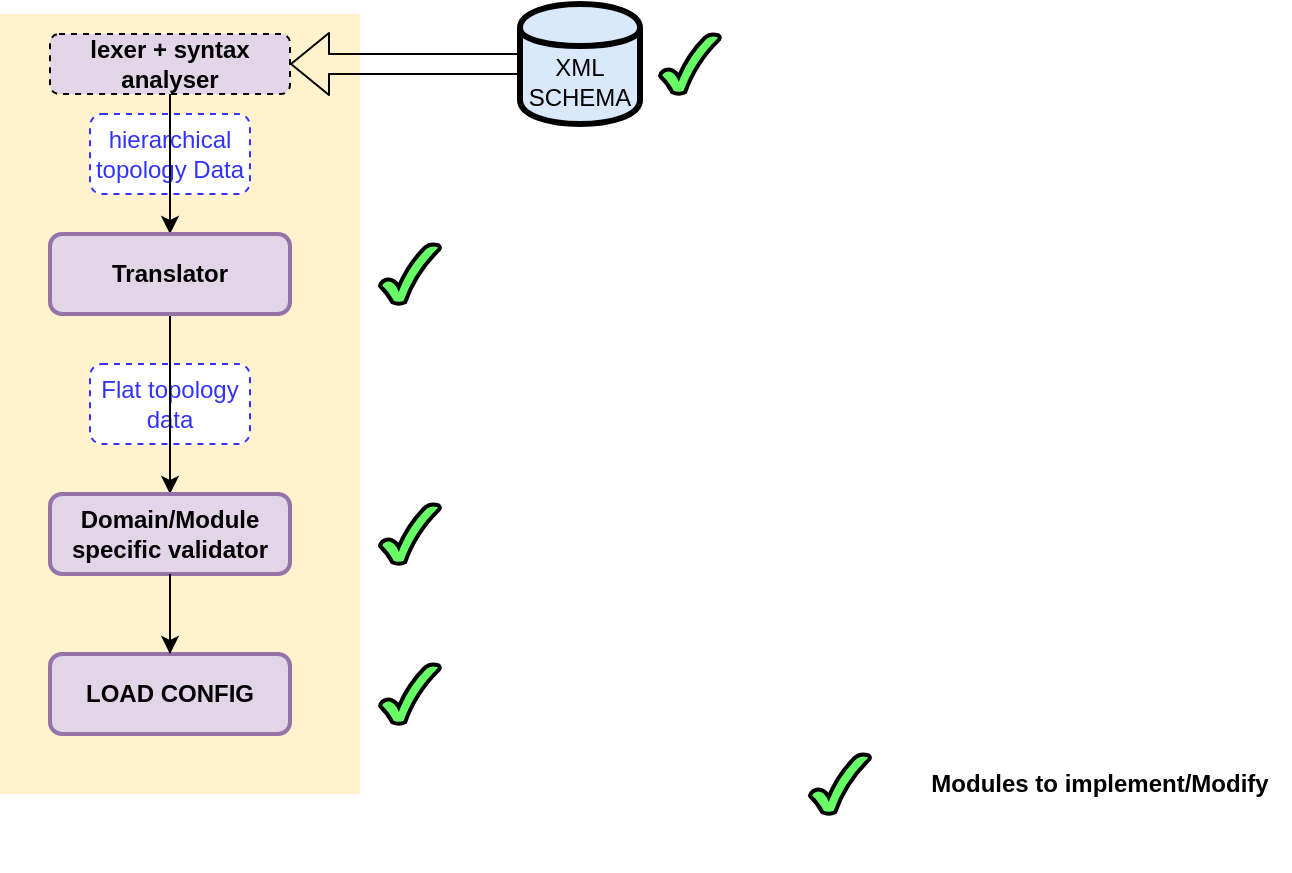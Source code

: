 <mxfile version="11.0.8" type="github"><diagram id="WUkLrTjc6pfQje6Lp3A3" name="Page-1"><mxGraphModel dx="1307" dy="1005" grid="1" gridSize="10" guides="1" tooltips="1" connect="1" arrows="1" fold="1" page="1" pageScale="1" pageWidth="850" pageHeight="1100" math="0" shadow="0"><root><mxCell id="0"/><mxCell id="1" parent="0"/><mxCell id="OYM6YsKHPWjOjZDcMZ7W-4" value="" style="rounded=0;whiteSpace=wrap;html=1;fillColor=#fff2cc;strokeColor=none;" parent="1" vertex="1"><mxGeometry x="140" y="320" width="180" height="390" as="geometry"/></mxCell><mxCell id="OYM6YsKHPWjOjZDcMZ7W-22" value="&lt;font color=&quot;#3333ff&quot;&gt;Flat topology data&lt;/font&gt;" style="rounded=1;whiteSpace=wrap;html=1;dashed=1;strokeColor=#3333FF;" parent="1" vertex="1"><mxGeometry x="185" y="495" width="80" height="40" as="geometry"/></mxCell><mxCell id="OYM6YsKHPWjOjZDcMZ7W-9" value="&lt;font color=&quot;#3333ff&quot;&gt;hierarchical topology Data&lt;/font&gt;" style="rounded=1;whiteSpace=wrap;html=1;dashed=1;strokeColor=#3333FF;" parent="1" vertex="1"><mxGeometry x="185" y="370" width="80" height="40" as="geometry"/></mxCell><mxCell id="OYM6YsKHPWjOjZDcMZ7W-12" style="edgeStyle=elbowEdgeStyle;rounded=0;orthogonalLoop=1;jettySize=auto;html=1;exitX=0.5;exitY=1;exitDx=0;exitDy=0;entryX=0.5;entryY=0;entryDx=0;entryDy=0;" parent="1" source="OYM6YsKHPWjOjZDcMZ7W-8" target="OYM6YsKHPWjOjZDcMZ7W-10" edge="1"><mxGeometry relative="1" as="geometry"/></mxCell><mxCell id="OYM6YsKHPWjOjZDcMZ7W-8" value="&lt;b&gt;lexer + syntax analyser&lt;/b&gt;" style="rounded=1;whiteSpace=wrap;html=1;fillColor=#e1d5e7;strokeColor=#000000;dashed=1;" parent="1" vertex="1"><mxGeometry x="165" y="330" width="120" height="30" as="geometry"/></mxCell><mxCell id="OYM6YsKHPWjOjZDcMZ7W-11" value="" style="endArrow=classic;html=1;exitX=0.5;exitY=1;exitDx=0;exitDy=0;entryX=0.5;entryY=0;entryDx=0;entryDy=0;" parent="1" source="OYM6YsKHPWjOjZDcMZ7W-10" target="OYM6YsKHPWjOjZDcMZ7W-13" edge="1"><mxGeometry width="50" height="50" relative="1" as="geometry"><mxPoint x="-360" y="750" as="sourcePoint"/><mxPoint x="-310" y="700" as="targetPoint"/></mxGeometry></mxCell><mxCell id="OYM6YsKHPWjOjZDcMZ7W-10" value="&lt;b&gt;Translator&lt;/b&gt;" style="rounded=1;whiteSpace=wrap;html=1;fillColor=#e1d5e7;strokeColor=#9673a6;strokeWidth=2;" parent="1" vertex="1"><mxGeometry x="165" y="430" width="120" height="40" as="geometry"/></mxCell><mxCell id="OYM6YsKHPWjOjZDcMZ7W-13" value="&lt;b&gt;Domain/Module specific validator&lt;/b&gt;" style="rounded=1;whiteSpace=wrap;html=1;fillColor=#e1d5e7;strokeColor=#9673a6;strokeWidth=2;" parent="1" vertex="1"><mxGeometry x="165" y="560" width="120" height="40" as="geometry"/></mxCell><mxCell id="OYM6YsKHPWjOjZDcMZ7W-14" value="&lt;b&gt;LOAD CONFIG&lt;/b&gt;" style="rounded=1;whiteSpace=wrap;html=1;fillColor=#e1d5e7;strokeColor=#9673a6;strokeWidth=2;" parent="1" vertex="1"><mxGeometry x="165" y="640" width="120" height="40" as="geometry"/></mxCell><mxCell id="OYM6YsKHPWjOjZDcMZ7W-21" value="" style="endArrow=classic;html=1;exitX=0.5;exitY=1;exitDx=0;exitDy=0;" parent="1" source="OYM6YsKHPWjOjZDcMZ7W-13" target="OYM6YsKHPWjOjZDcMZ7W-14" edge="1"><mxGeometry width="50" height="50" relative="1" as="geometry"><mxPoint x="-380" y="1150" as="sourcePoint"/><mxPoint x="-330" y="1100" as="targetPoint"/></mxGeometry></mxCell><mxCell id="OYM6YsKHPWjOjZDcMZ7W-49" style="edgeStyle=elbowEdgeStyle;rounded=0;orthogonalLoop=1;jettySize=auto;html=1;exitX=0.5;exitY=1;exitDx=0;exitDy=0;" parent="1" edge="1"><mxGeometry relative="1" as="geometry"><mxPoint x="255" y="740" as="sourcePoint"/><mxPoint x="255" y="740" as="targetPoint"/></mxGeometry></mxCell><mxCell id="xzSAHU1NnwXWPb1tj8lE-2" value="XML SCHEMA" style="shape=cylinder;whiteSpace=wrap;html=1;boundedLbl=1;backgroundOutline=1;strokeColor=#000000;strokeWidth=3;fillColor=#dae8fc;" parent="1" vertex="1"><mxGeometry x="400" y="315" width="60" height="60" as="geometry"/></mxCell><mxCell id="xzSAHU1NnwXWPb1tj8lE-7" value="" style="verticalLabelPosition=bottom;verticalAlign=top;html=1;shape=mxgraph.basic.tick;strokeColor=#000000;strokeWidth=2;fillColor=#66FF66;gradientColor=none;" parent="1" vertex="1"><mxGeometry x="330" y="435" width="30" height="30" as="geometry"/></mxCell><mxCell id="xzSAHU1NnwXWPb1tj8lE-8" value="" style="verticalLabelPosition=bottom;verticalAlign=top;html=1;shape=mxgraph.basic.tick;strokeColor=#000000;strokeWidth=2;fillColor=#66FF66;gradientColor=none;" parent="1" vertex="1"><mxGeometry x="470" y="330" width="30" height="30" as="geometry"/></mxCell><mxCell id="xzSAHU1NnwXWPb1tj8lE-9" value="" style="verticalLabelPosition=bottom;verticalAlign=top;html=1;shape=mxgraph.basic.tick;strokeColor=#000000;strokeWidth=2;fillColor=#66FF66;gradientColor=none;" parent="1" vertex="1"><mxGeometry x="330" y="565" width="30" height="30" as="geometry"/></mxCell><mxCell id="xzSAHU1NnwXWPb1tj8lE-10" value="" style="verticalLabelPosition=bottom;verticalAlign=top;html=1;shape=mxgraph.basic.tick;strokeColor=#000000;strokeWidth=2;fillColor=#66FF66;gradientColor=none;" parent="1" vertex="1"><mxGeometry x="330" y="645" width="30" height="30" as="geometry"/></mxCell><mxCell id="xzSAHU1NnwXWPb1tj8lE-13" value="" style="group" parent="1" vertex="1" connectable="0"><mxGeometry x="545" y="690" width="240" height="30" as="geometry"/></mxCell><mxCell id="xzSAHU1NnwXWPb1tj8lE-11" value="" style="verticalLabelPosition=bottom;verticalAlign=top;html=1;shape=mxgraph.basic.tick;strokeColor=#000000;strokeWidth=2;fillColor=#66FF66;gradientColor=none;" parent="xzSAHU1NnwXWPb1tj8lE-13" vertex="1"><mxGeometry width="30" height="30" as="geometry"/></mxCell><mxCell id="xzSAHU1NnwXWPb1tj8lE-12" value="&lt;b&gt;Modules to implement/Modify&lt;/b&gt;" style="text;html=1;strokeColor=none;fillColor=none;align=center;verticalAlign=middle;whiteSpace=wrap;rounded=0;" parent="xzSAHU1NnwXWPb1tj8lE-13" vertex="1"><mxGeometry x="50" y="5" width="190" height="20" as="geometry"/></mxCell><mxCell id="xzSAHU1NnwXWPb1tj8lE-15" value="" style="shape=flexArrow;endArrow=classic;html=1;entryX=1;entryY=0.5;entryDx=0;entryDy=0;exitX=0;exitY=0.5;exitDx=0;exitDy=0;" parent="1" source="xzSAHU1NnwXWPb1tj8lE-2" target="OYM6YsKHPWjOjZDcMZ7W-8" edge="1"><mxGeometry width="50" height="50" relative="1" as="geometry"><mxPoint x="450" y="580" as="sourcePoint"/><mxPoint x="500" y="530" as="targetPoint"/></mxGeometry></mxCell></root></mxGraphModel></diagram></mxfile>